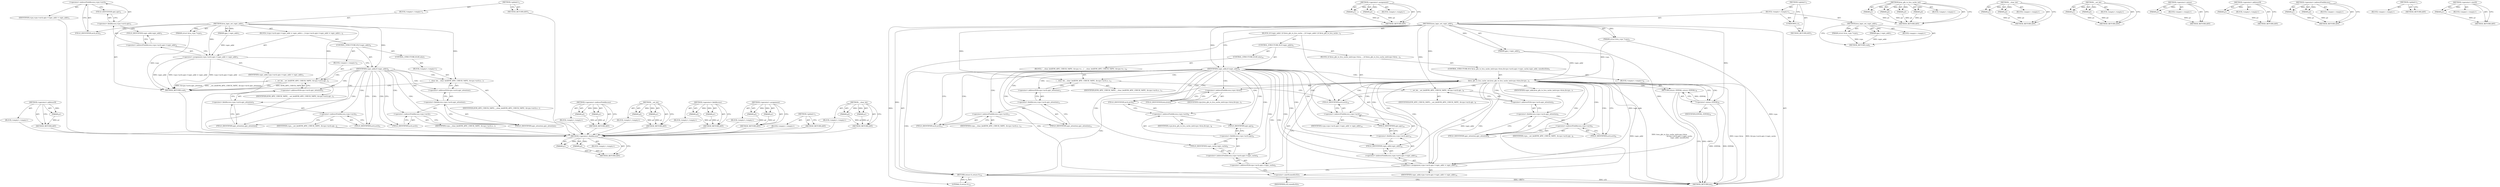 digraph "&lt;operator&gt;.sizeOf" {
vulnerable_81 [label=<(METHOD,&lt;operator&gt;.addressOf)>];
vulnerable_82 [label=<(PARAM,p1)>];
vulnerable_83 [label=<(BLOCK,&lt;empty&gt;,&lt;empty&gt;)>];
vulnerable_84 [label=<(METHOD_RETURN,ANY)>];
vulnerable_6 [label=<(METHOD,&lt;global&gt;)<SUB>1</SUB>>];
vulnerable_7 [label=<(BLOCK,&lt;empty&gt;,&lt;empty&gt;)<SUB>1</SUB>>];
vulnerable_8 [label=<(METHOD,kvm_lapic_set_vapic_addr)<SUB>1</SUB>>];
vulnerable_9 [label=<(PARAM,struct kvm_vcpu *vcpu)<SUB>1</SUB>>];
vulnerable_10 [label=<(PARAM,gpa_t vapic_addr)<SUB>1</SUB>>];
vulnerable_11 [label=<(BLOCK,{
	vcpu-&gt;arch.apic-&gt;vapic_addr = vapic_addr;
	i...,{
	vcpu-&gt;arch.apic-&gt;vapic_addr = vapic_addr;
	i...)<SUB>2</SUB>>];
vulnerable_12 [label=<(&lt;operator&gt;.assignment,vcpu-&gt;arch.apic-&gt;vapic_addr = vapic_addr)<SUB>3</SUB>>];
vulnerable_13 [label=<(&lt;operator&gt;.indirectFieldAccess,vcpu-&gt;arch.apic-&gt;vapic_addr)<SUB>3</SUB>>];
vulnerable_14 [label=<(&lt;operator&gt;.fieldAccess,vcpu-&gt;arch.apic)<SUB>3</SUB>>];
vulnerable_15 [label=<(&lt;operator&gt;.indirectFieldAccess,vcpu-&gt;arch)<SUB>3</SUB>>];
vulnerable_16 [label=<(IDENTIFIER,vcpu,vcpu-&gt;arch.apic-&gt;vapic_addr = vapic_addr)<SUB>3</SUB>>];
vulnerable_17 [label=<(FIELD_IDENTIFIER,arch,arch)<SUB>3</SUB>>];
vulnerable_18 [label=<(FIELD_IDENTIFIER,apic,apic)<SUB>3</SUB>>];
vulnerable_19 [label=<(FIELD_IDENTIFIER,vapic_addr,vapic_addr)<SUB>3</SUB>>];
vulnerable_20 [label=<(IDENTIFIER,vapic_addr,vcpu-&gt;arch.apic-&gt;vapic_addr = vapic_addr)<SUB>3</SUB>>];
vulnerable_21 [label=<(CONTROL_STRUCTURE,IF,if (vapic_addr))<SUB>4</SUB>>];
vulnerable_22 [label=<(IDENTIFIER,vapic_addr,if (vapic_addr))<SUB>4</SUB>>];
vulnerable_23 [label=<(BLOCK,&lt;empty&gt;,&lt;empty&gt;)<SUB>5</SUB>>];
vulnerable_24 [label=<(__set_bit,__set_bit(KVM_APIC_CHECK_VAPIC, &amp;vcpu-&gt;arch.api...)<SUB>5</SUB>>];
vulnerable_25 [label=<(IDENTIFIER,KVM_APIC_CHECK_VAPIC,__set_bit(KVM_APIC_CHECK_VAPIC, &amp;vcpu-&gt;arch.api...)<SUB>5</SUB>>];
vulnerable_26 [label=<(&lt;operator&gt;.addressOf,&amp;vcpu-&gt;arch.apic_attention)<SUB>5</SUB>>];
vulnerable_27 [label=<(&lt;operator&gt;.fieldAccess,vcpu-&gt;arch.apic_attention)<SUB>5</SUB>>];
vulnerable_28 [label=<(&lt;operator&gt;.indirectFieldAccess,vcpu-&gt;arch)<SUB>5</SUB>>];
vulnerable_29 [label=<(IDENTIFIER,vcpu,__set_bit(KVM_APIC_CHECK_VAPIC, &amp;vcpu-&gt;arch.api...)<SUB>5</SUB>>];
vulnerable_30 [label=<(FIELD_IDENTIFIER,arch,arch)<SUB>5</SUB>>];
vulnerable_31 [label=<(FIELD_IDENTIFIER,apic_attention,apic_attention)<SUB>5</SUB>>];
vulnerable_32 [label=<(CONTROL_STRUCTURE,ELSE,else)<SUB>7</SUB>>];
vulnerable_33 [label=<(BLOCK,&lt;empty&gt;,&lt;empty&gt;)<SUB>7</SUB>>];
vulnerable_34 [label=<(__clear_bit,__clear_bit(KVM_APIC_CHECK_VAPIC, &amp;vcpu-&gt;arch.a...)<SUB>7</SUB>>];
vulnerable_35 [label=<(IDENTIFIER,KVM_APIC_CHECK_VAPIC,__clear_bit(KVM_APIC_CHECK_VAPIC, &amp;vcpu-&gt;arch.a...)<SUB>7</SUB>>];
vulnerable_36 [label=<(&lt;operator&gt;.addressOf,&amp;vcpu-&gt;arch.apic_attention)<SUB>7</SUB>>];
vulnerable_37 [label=<(&lt;operator&gt;.fieldAccess,vcpu-&gt;arch.apic_attention)<SUB>7</SUB>>];
vulnerable_38 [label=<(&lt;operator&gt;.indirectFieldAccess,vcpu-&gt;arch)<SUB>7</SUB>>];
vulnerable_39 [label=<(IDENTIFIER,vcpu,__clear_bit(KVM_APIC_CHECK_VAPIC, &amp;vcpu-&gt;arch.a...)<SUB>7</SUB>>];
vulnerable_40 [label=<(FIELD_IDENTIFIER,arch,arch)<SUB>7</SUB>>];
vulnerable_41 [label=<(FIELD_IDENTIFIER,apic_attention,apic_attention)<SUB>7</SUB>>];
vulnerable_42 [label=<(METHOD_RETURN,void)<SUB>1</SUB>>];
vulnerable_44 [label=<(METHOD_RETURN,ANY)<SUB>1</SUB>>];
vulnerable_66 [label=<(METHOD,&lt;operator&gt;.indirectFieldAccess)>];
vulnerable_67 [label=<(PARAM,p1)>];
vulnerable_68 [label=<(PARAM,p2)>];
vulnerable_69 [label=<(BLOCK,&lt;empty&gt;,&lt;empty&gt;)>];
vulnerable_70 [label=<(METHOD_RETURN,ANY)>];
vulnerable_76 [label=<(METHOD,__set_bit)>];
vulnerable_77 [label=<(PARAM,p1)>];
vulnerable_78 [label=<(PARAM,p2)>];
vulnerable_79 [label=<(BLOCK,&lt;empty&gt;,&lt;empty&gt;)>];
vulnerable_80 [label=<(METHOD_RETURN,ANY)>];
vulnerable_71 [label=<(METHOD,&lt;operator&gt;.fieldAccess)>];
vulnerable_72 [label=<(PARAM,p1)>];
vulnerable_73 [label=<(PARAM,p2)>];
vulnerable_74 [label=<(BLOCK,&lt;empty&gt;,&lt;empty&gt;)>];
vulnerable_75 [label=<(METHOD_RETURN,ANY)>];
vulnerable_61 [label=<(METHOD,&lt;operator&gt;.assignment)>];
vulnerable_62 [label=<(PARAM,p1)>];
vulnerable_63 [label=<(PARAM,p2)>];
vulnerable_64 [label=<(BLOCK,&lt;empty&gt;,&lt;empty&gt;)>];
vulnerable_65 [label=<(METHOD_RETURN,ANY)>];
vulnerable_55 [label=<(METHOD,&lt;global&gt;)<SUB>1</SUB>>];
vulnerable_56 [label=<(BLOCK,&lt;empty&gt;,&lt;empty&gt;)>];
vulnerable_57 [label=<(METHOD_RETURN,ANY)>];
vulnerable_85 [label=<(METHOD,__clear_bit)>];
vulnerable_86 [label=<(PARAM,p1)>];
vulnerable_87 [label=<(PARAM,p2)>];
vulnerable_88 [label=<(BLOCK,&lt;empty&gt;,&lt;empty&gt;)>];
vulnerable_89 [label=<(METHOD_RETURN,ANY)>];
fixed_110 [label=<(METHOD,&lt;operator&gt;.fieldAccess)>];
fixed_111 [label=<(PARAM,p1)>];
fixed_112 [label=<(PARAM,p2)>];
fixed_113 [label=<(BLOCK,&lt;empty&gt;,&lt;empty&gt;)>];
fixed_114 [label=<(METHOD_RETURN,ANY)>];
fixed_133 [label=<(METHOD,&lt;operator&gt;.assignment)>];
fixed_134 [label=<(PARAM,p1)>];
fixed_135 [label=<(PARAM,p2)>];
fixed_136 [label=<(BLOCK,&lt;empty&gt;,&lt;empty&gt;)>];
fixed_137 [label=<(METHOD_RETURN,ANY)>];
fixed_6 [label=<(METHOD,&lt;global&gt;)<SUB>1</SUB>>];
fixed_7 [label=<(BLOCK,&lt;empty&gt;,&lt;empty&gt;)<SUB>1</SUB>>];
fixed_8 [label=<(METHOD,kvm_lapic_set_vapic_addr)<SUB>1</SUB>>];
fixed_9 [label=<(PARAM,struct kvm_vcpu *vcpu)<SUB>1</SUB>>];
fixed_10 [label=<(PARAM,gpa_t vapic_addr)<SUB>1</SUB>>];
fixed_11 [label=<(BLOCK,&lt;empty&gt;,&lt;empty&gt;)>];
fixed_12 [label=<(METHOD_RETURN,void)<SUB>1</SUB>>];
fixed_14 [label=<(UNKNOWN,),))<SUB>1</SUB>>];
fixed_15 [label=<(METHOD,kvm_lapic_set_vapic_addr)<SUB>2</SUB>>];
fixed_16 [label=<(PARAM,struct kvm_vcpu *vcpu)<SUB>2</SUB>>];
fixed_17 [label=<(PARAM,gpa_t vapic_addr)<SUB>2</SUB>>];
fixed_18 [label=<(BLOCK,{
	if (vapic_addr) {
		if (kvm_gfn_to_hva_cache...,{
	if (vapic_addr) {
		if (kvm_gfn_to_hva_cache...)<SUB>3</SUB>>];
fixed_19 [label=<(CONTROL_STRUCTURE,IF,if (vapic_addr))<SUB>4</SUB>>];
fixed_20 [label=<(IDENTIFIER,vapic_addr,if (vapic_addr))<SUB>4</SUB>>];
fixed_21 [label=<(BLOCK,{
		if (kvm_gfn_to_hva_cache_init(vcpu-&gt;kvm,
		...,{
		if (kvm_gfn_to_hva_cache_init(vcpu-&gt;kvm,
		...)<SUB>4</SUB>>];
fixed_22 [label=<(CONTROL_STRUCTURE,IF,if (kvm_gfn_to_hva_cache_init(vcpu-&gt;kvm,
					&amp;vcpu-&gt;arch.apic-&gt;vapic_cache,
					vapic_addr, sizeof(u32))))<SUB>5</SUB>>];
fixed_23 [label=<(kvm_gfn_to_hva_cache_init,kvm_gfn_to_hva_cache_init(vcpu-&gt;kvm,
					&amp;vcpu...)<SUB>5</SUB>>];
fixed_24 [label=<(&lt;operator&gt;.indirectFieldAccess,vcpu-&gt;kvm)<SUB>5</SUB>>];
fixed_25 [label=<(IDENTIFIER,vcpu,kvm_gfn_to_hva_cache_init(vcpu-&gt;kvm,
					&amp;vcpu...)<SUB>5</SUB>>];
fixed_26 [label=<(FIELD_IDENTIFIER,kvm,kvm)<SUB>5</SUB>>];
fixed_27 [label=<(&lt;operator&gt;.addressOf,&amp;vcpu-&gt;arch.apic-&gt;vapic_cache)<SUB>6</SUB>>];
fixed_28 [label=<(&lt;operator&gt;.indirectFieldAccess,vcpu-&gt;arch.apic-&gt;vapic_cache)<SUB>6</SUB>>];
fixed_29 [label=<(&lt;operator&gt;.fieldAccess,vcpu-&gt;arch.apic)<SUB>6</SUB>>];
fixed_30 [label=<(&lt;operator&gt;.indirectFieldAccess,vcpu-&gt;arch)<SUB>6</SUB>>];
fixed_31 [label=<(IDENTIFIER,vcpu,kvm_gfn_to_hva_cache_init(vcpu-&gt;kvm,
					&amp;vcpu...)<SUB>6</SUB>>];
fixed_32 [label=<(FIELD_IDENTIFIER,arch,arch)<SUB>6</SUB>>];
fixed_33 [label=<(FIELD_IDENTIFIER,apic,apic)<SUB>6</SUB>>];
fixed_34 [label=<(FIELD_IDENTIFIER,vapic_cache,vapic_cache)<SUB>6</SUB>>];
fixed_35 [label=<(IDENTIFIER,vapic_addr,kvm_gfn_to_hva_cache_init(vcpu-&gt;kvm,
					&amp;vcpu...)<SUB>7</SUB>>];
fixed_36 [label=<(&lt;operator&gt;.sizeOf,sizeof(u32))<SUB>7</SUB>>];
fixed_37 [label=<(IDENTIFIER,u32,sizeof(u32))<SUB>7</SUB>>];
fixed_38 [label=<(BLOCK,&lt;empty&gt;,&lt;empty&gt;)<SUB>8</SUB>>];
fixed_39 [label=<(RETURN,return -EINVAL;,return -EINVAL;)<SUB>8</SUB>>];
fixed_40 [label=<(&lt;operator&gt;.minus,-EINVAL)<SUB>8</SUB>>];
fixed_41 [label=<(IDENTIFIER,EINVAL,-EINVAL)<SUB>8</SUB>>];
fixed_42 [label=<(__set_bit,__set_bit(KVM_APIC_CHECK_VAPIC, &amp;vcpu-&gt;arch.api...)<SUB>9</SUB>>];
fixed_43 [label=<(IDENTIFIER,KVM_APIC_CHECK_VAPIC,__set_bit(KVM_APIC_CHECK_VAPIC, &amp;vcpu-&gt;arch.api...)<SUB>9</SUB>>];
fixed_44 [label=<(&lt;operator&gt;.addressOf,&amp;vcpu-&gt;arch.apic_attention)<SUB>9</SUB>>];
fixed_45 [label=<(&lt;operator&gt;.fieldAccess,vcpu-&gt;arch.apic_attention)<SUB>9</SUB>>];
fixed_46 [label=<(&lt;operator&gt;.indirectFieldAccess,vcpu-&gt;arch)<SUB>9</SUB>>];
fixed_47 [label=<(IDENTIFIER,vcpu,__set_bit(KVM_APIC_CHECK_VAPIC, &amp;vcpu-&gt;arch.api...)<SUB>9</SUB>>];
fixed_48 [label=<(FIELD_IDENTIFIER,arch,arch)<SUB>9</SUB>>];
fixed_49 [label=<(FIELD_IDENTIFIER,apic_attention,apic_attention)<SUB>9</SUB>>];
fixed_50 [label=<(CONTROL_STRUCTURE,ELSE,else)<SUB>10</SUB>>];
fixed_51 [label=<(BLOCK,{
 		__clear_bit(KVM_APIC_CHECK_VAPIC, &amp;vcpu-&gt;a...,{
 		__clear_bit(KVM_APIC_CHECK_VAPIC, &amp;vcpu-&gt;a...)<SUB>10</SUB>>];
fixed_52 [label=<(__clear_bit,__clear_bit(KVM_APIC_CHECK_VAPIC, &amp;vcpu-&gt;arch.a...)<SUB>11</SUB>>];
fixed_53 [label=<(IDENTIFIER,KVM_APIC_CHECK_VAPIC,__clear_bit(KVM_APIC_CHECK_VAPIC, &amp;vcpu-&gt;arch.a...)<SUB>11</SUB>>];
fixed_54 [label=<(&lt;operator&gt;.addressOf,&amp;vcpu-&gt;arch.apic_attention)<SUB>11</SUB>>];
fixed_55 [label=<(&lt;operator&gt;.fieldAccess,vcpu-&gt;arch.apic_attention)<SUB>11</SUB>>];
fixed_56 [label=<(&lt;operator&gt;.indirectFieldAccess,vcpu-&gt;arch)<SUB>11</SUB>>];
fixed_57 [label=<(IDENTIFIER,vcpu,__clear_bit(KVM_APIC_CHECK_VAPIC, &amp;vcpu-&gt;arch.a...)<SUB>11</SUB>>];
fixed_58 [label=<(FIELD_IDENTIFIER,arch,arch)<SUB>11</SUB>>];
fixed_59 [label=<(FIELD_IDENTIFIER,apic_attention,apic_attention)<SUB>11</SUB>>];
fixed_60 [label=<(&lt;operator&gt;.assignment,vcpu-&gt;arch.apic-&gt;vapic_addr = vapic_addr)<SUB>14</SUB>>];
fixed_61 [label=<(&lt;operator&gt;.indirectFieldAccess,vcpu-&gt;arch.apic-&gt;vapic_addr)<SUB>14</SUB>>];
fixed_62 [label=<(&lt;operator&gt;.fieldAccess,vcpu-&gt;arch.apic)<SUB>14</SUB>>];
fixed_63 [label=<(&lt;operator&gt;.indirectFieldAccess,vcpu-&gt;arch)<SUB>14</SUB>>];
fixed_64 [label=<(IDENTIFIER,vcpu,vcpu-&gt;arch.apic-&gt;vapic_addr = vapic_addr)<SUB>14</SUB>>];
fixed_65 [label=<(FIELD_IDENTIFIER,arch,arch)<SUB>14</SUB>>];
fixed_66 [label=<(FIELD_IDENTIFIER,apic,apic)<SUB>14</SUB>>];
fixed_67 [label=<(FIELD_IDENTIFIER,vapic_addr,vapic_addr)<SUB>14</SUB>>];
fixed_68 [label=<(IDENTIFIER,vapic_addr,vcpu-&gt;arch.apic-&gt;vapic_addr = vapic_addr)<SUB>14</SUB>>];
fixed_69 [label=<(RETURN,return 0;,return 0;)<SUB>15</SUB>>];
fixed_70 [label=<(LITERAL,0,return 0;)<SUB>15</SUB>>];
fixed_71 [label=<(METHOD_RETURN,int)<SUB>2</SUB>>];
fixed_73 [label=<(METHOD_RETURN,ANY)<SUB>1</SUB>>];
fixed_94 [label=<(METHOD,kvm_gfn_to_hva_cache_init)>];
fixed_95 [label=<(PARAM,p1)>];
fixed_96 [label=<(PARAM,p2)>];
fixed_97 [label=<(PARAM,p3)>];
fixed_98 [label=<(PARAM,p4)>];
fixed_99 [label=<(BLOCK,&lt;empty&gt;,&lt;empty&gt;)>];
fixed_100 [label=<(METHOD_RETURN,ANY)>];
fixed_128 [label=<(METHOD,__clear_bit)>];
fixed_129 [label=<(PARAM,p1)>];
fixed_130 [label=<(PARAM,p2)>];
fixed_131 [label=<(BLOCK,&lt;empty&gt;,&lt;empty&gt;)>];
fixed_132 [label=<(METHOD_RETURN,ANY)>];
fixed_123 [label=<(METHOD,__set_bit)>];
fixed_124 [label=<(PARAM,p1)>];
fixed_125 [label=<(PARAM,p2)>];
fixed_126 [label=<(BLOCK,&lt;empty&gt;,&lt;empty&gt;)>];
fixed_127 [label=<(METHOD_RETURN,ANY)>];
fixed_119 [label=<(METHOD,&lt;operator&gt;.minus)>];
fixed_120 [label=<(PARAM,p1)>];
fixed_121 [label=<(BLOCK,&lt;empty&gt;,&lt;empty&gt;)>];
fixed_122 [label=<(METHOD_RETURN,ANY)>];
fixed_106 [label=<(METHOD,&lt;operator&gt;.addressOf)>];
fixed_107 [label=<(PARAM,p1)>];
fixed_108 [label=<(BLOCK,&lt;empty&gt;,&lt;empty&gt;)>];
fixed_109 [label=<(METHOD_RETURN,ANY)>];
fixed_101 [label=<(METHOD,&lt;operator&gt;.indirectFieldAccess)>];
fixed_102 [label=<(PARAM,p1)>];
fixed_103 [label=<(PARAM,p2)>];
fixed_104 [label=<(BLOCK,&lt;empty&gt;,&lt;empty&gt;)>];
fixed_105 [label=<(METHOD_RETURN,ANY)>];
fixed_88 [label=<(METHOD,&lt;global&gt;)<SUB>1</SUB>>];
fixed_89 [label=<(BLOCK,&lt;empty&gt;,&lt;empty&gt;)>];
fixed_90 [label=<(METHOD_RETURN,ANY)>];
fixed_115 [label=<(METHOD,&lt;operator&gt;.sizeOf)>];
fixed_116 [label=<(PARAM,p1)>];
fixed_117 [label=<(BLOCK,&lt;empty&gt;,&lt;empty&gt;)>];
fixed_118 [label=<(METHOD_RETURN,ANY)>];
vulnerable_81 -> vulnerable_82  [key=0, label="AST: "];
vulnerable_81 -> vulnerable_82  [key=1, label="DDG: "];
vulnerable_81 -> vulnerable_83  [key=0, label="AST: "];
vulnerable_81 -> vulnerable_84  [key=0, label="AST: "];
vulnerable_81 -> vulnerable_84  [key=1, label="CFG: "];
vulnerable_82 -> vulnerable_84  [key=0, label="DDG: p1"];
vulnerable_83 -> fixed_110  [key=0];
vulnerable_84 -> fixed_110  [key=0];
vulnerable_6 -> vulnerable_7  [key=0, label="AST: "];
vulnerable_6 -> vulnerable_44  [key=0, label="AST: "];
vulnerable_6 -> vulnerable_44  [key=1, label="CFG: "];
vulnerable_7 -> vulnerable_8  [key=0, label="AST: "];
vulnerable_8 -> vulnerable_9  [key=0, label="AST: "];
vulnerable_8 -> vulnerable_9  [key=1, label="DDG: "];
vulnerable_8 -> vulnerable_10  [key=0, label="AST: "];
vulnerable_8 -> vulnerable_10  [key=1, label="DDG: "];
vulnerable_8 -> vulnerable_11  [key=0, label="AST: "];
vulnerable_8 -> vulnerable_42  [key=0, label="AST: "];
vulnerable_8 -> vulnerable_17  [key=0, label="CFG: "];
vulnerable_8 -> vulnerable_12  [key=0, label="DDG: "];
vulnerable_8 -> vulnerable_22  [key=0, label="DDG: "];
vulnerable_8 -> vulnerable_24  [key=0, label="DDG: "];
vulnerable_8 -> vulnerable_34  [key=0, label="DDG: "];
vulnerable_9 -> vulnerable_42  [key=0, label="DDG: vcpu"];
vulnerable_10 -> vulnerable_12  [key=0, label="DDG: vapic_addr"];
vulnerable_11 -> vulnerable_12  [key=0, label="AST: "];
vulnerable_11 -> vulnerable_21  [key=0, label="AST: "];
vulnerable_12 -> vulnerable_13  [key=0, label="AST: "];
vulnerable_12 -> vulnerable_20  [key=0, label="AST: "];
vulnerable_12 -> vulnerable_22  [key=0, label="CFG: "];
vulnerable_12 -> vulnerable_42  [key=0, label="DDG: vcpu-&gt;arch.apic-&gt;vapic_addr"];
vulnerable_12 -> vulnerable_42  [key=1, label="DDG: vapic_addr"];
vulnerable_12 -> vulnerable_42  [key=2, label="DDG: vcpu-&gt;arch.apic-&gt;vapic_addr = vapic_addr"];
vulnerable_13 -> vulnerable_14  [key=0, label="AST: "];
vulnerable_13 -> vulnerable_19  [key=0, label="AST: "];
vulnerable_13 -> vulnerable_12  [key=0, label="CFG: "];
vulnerable_14 -> vulnerable_15  [key=0, label="AST: "];
vulnerable_14 -> vulnerable_18  [key=0, label="AST: "];
vulnerable_14 -> vulnerable_19  [key=0, label="CFG: "];
vulnerable_15 -> vulnerable_16  [key=0, label="AST: "];
vulnerable_15 -> vulnerable_17  [key=0, label="AST: "];
vulnerable_15 -> vulnerable_18  [key=0, label="CFG: "];
vulnerable_16 -> fixed_110  [key=0];
vulnerable_17 -> vulnerable_15  [key=0, label="CFG: "];
vulnerable_18 -> vulnerable_14  [key=0, label="CFG: "];
vulnerable_19 -> vulnerable_13  [key=0, label="CFG: "];
vulnerable_20 -> fixed_110  [key=0];
vulnerable_21 -> vulnerable_22  [key=0, label="AST: "];
vulnerable_21 -> vulnerable_23  [key=0, label="AST: "];
vulnerable_21 -> vulnerable_32  [key=0, label="AST: "];
vulnerable_22 -> vulnerable_30  [key=0, label="CFG: "];
vulnerable_22 -> vulnerable_30  [key=1, label="CDG: "];
vulnerable_22 -> vulnerable_40  [key=0, label="CFG: "];
vulnerable_22 -> vulnerable_40  [key=1, label="CDG: "];
vulnerable_22 -> vulnerable_24  [key=0, label="CDG: "];
vulnerable_22 -> vulnerable_34  [key=0, label="CDG: "];
vulnerable_22 -> vulnerable_26  [key=0, label="CDG: "];
vulnerable_22 -> vulnerable_28  [key=0, label="CDG: "];
vulnerable_22 -> vulnerable_36  [key=0, label="CDG: "];
vulnerable_22 -> vulnerable_37  [key=0, label="CDG: "];
vulnerable_22 -> vulnerable_38  [key=0, label="CDG: "];
vulnerable_22 -> vulnerable_41  [key=0, label="CDG: "];
vulnerable_22 -> vulnerable_27  [key=0, label="CDG: "];
vulnerable_22 -> vulnerable_31  [key=0, label="CDG: "];
vulnerable_23 -> vulnerable_24  [key=0, label="AST: "];
vulnerable_24 -> vulnerable_25  [key=0, label="AST: "];
vulnerable_24 -> vulnerable_26  [key=0, label="AST: "];
vulnerable_24 -> vulnerable_42  [key=0, label="CFG: "];
vulnerable_24 -> vulnerable_42  [key=1, label="DDG: KVM_APIC_CHECK_VAPIC"];
vulnerable_24 -> vulnerable_42  [key=2, label="DDG: &amp;vcpu-&gt;arch.apic_attention"];
vulnerable_24 -> vulnerable_42  [key=3, label="DDG: __set_bit(KVM_APIC_CHECK_VAPIC, &amp;vcpu-&gt;arch.apic_attention)"];
vulnerable_25 -> fixed_110  [key=0];
vulnerable_26 -> vulnerable_27  [key=0, label="AST: "];
vulnerable_26 -> vulnerable_24  [key=0, label="CFG: "];
vulnerable_27 -> vulnerable_28  [key=0, label="AST: "];
vulnerable_27 -> vulnerable_31  [key=0, label="AST: "];
vulnerable_27 -> vulnerable_26  [key=0, label="CFG: "];
vulnerable_28 -> vulnerable_29  [key=0, label="AST: "];
vulnerable_28 -> vulnerable_30  [key=0, label="AST: "];
vulnerable_28 -> vulnerable_31  [key=0, label="CFG: "];
vulnerable_29 -> fixed_110  [key=0];
vulnerable_30 -> vulnerable_28  [key=0, label="CFG: "];
vulnerable_31 -> vulnerable_27  [key=0, label="CFG: "];
vulnerable_32 -> vulnerable_33  [key=0, label="AST: "];
vulnerable_33 -> vulnerable_34  [key=0, label="AST: "];
vulnerable_34 -> vulnerable_35  [key=0, label="AST: "];
vulnerable_34 -> vulnerable_36  [key=0, label="AST: "];
vulnerable_34 -> vulnerable_42  [key=0, label="CFG: "];
vulnerable_35 -> fixed_110  [key=0];
vulnerable_36 -> vulnerable_37  [key=0, label="AST: "];
vulnerable_36 -> vulnerable_34  [key=0, label="CFG: "];
vulnerable_37 -> vulnerable_38  [key=0, label="AST: "];
vulnerable_37 -> vulnerable_41  [key=0, label="AST: "];
vulnerable_37 -> vulnerable_36  [key=0, label="CFG: "];
vulnerable_38 -> vulnerable_39  [key=0, label="AST: "];
vulnerable_38 -> vulnerable_40  [key=0, label="AST: "];
vulnerable_38 -> vulnerable_41  [key=0, label="CFG: "];
vulnerable_39 -> fixed_110  [key=0];
vulnerable_40 -> vulnerable_38  [key=0, label="CFG: "];
vulnerable_41 -> vulnerable_37  [key=0, label="CFG: "];
vulnerable_42 -> fixed_110  [key=0];
vulnerable_44 -> fixed_110  [key=0];
vulnerable_66 -> vulnerable_67  [key=0, label="AST: "];
vulnerable_66 -> vulnerable_67  [key=1, label="DDG: "];
vulnerable_66 -> vulnerable_69  [key=0, label="AST: "];
vulnerable_66 -> vulnerable_68  [key=0, label="AST: "];
vulnerable_66 -> vulnerable_68  [key=1, label="DDG: "];
vulnerable_66 -> vulnerable_70  [key=0, label="AST: "];
vulnerable_66 -> vulnerable_70  [key=1, label="CFG: "];
vulnerable_67 -> vulnerable_70  [key=0, label="DDG: p1"];
vulnerable_68 -> vulnerable_70  [key=0, label="DDG: p2"];
vulnerable_69 -> fixed_110  [key=0];
vulnerable_70 -> fixed_110  [key=0];
vulnerable_76 -> vulnerable_77  [key=0, label="AST: "];
vulnerable_76 -> vulnerable_77  [key=1, label="DDG: "];
vulnerable_76 -> vulnerable_79  [key=0, label="AST: "];
vulnerable_76 -> vulnerable_78  [key=0, label="AST: "];
vulnerable_76 -> vulnerable_78  [key=1, label="DDG: "];
vulnerable_76 -> vulnerable_80  [key=0, label="AST: "];
vulnerable_76 -> vulnerable_80  [key=1, label="CFG: "];
vulnerable_77 -> vulnerable_80  [key=0, label="DDG: p1"];
vulnerable_78 -> vulnerable_80  [key=0, label="DDG: p2"];
vulnerable_79 -> fixed_110  [key=0];
vulnerable_80 -> fixed_110  [key=0];
vulnerable_71 -> vulnerable_72  [key=0, label="AST: "];
vulnerable_71 -> vulnerable_72  [key=1, label="DDG: "];
vulnerable_71 -> vulnerable_74  [key=0, label="AST: "];
vulnerable_71 -> vulnerable_73  [key=0, label="AST: "];
vulnerable_71 -> vulnerable_73  [key=1, label="DDG: "];
vulnerable_71 -> vulnerable_75  [key=0, label="AST: "];
vulnerable_71 -> vulnerable_75  [key=1, label="CFG: "];
vulnerable_72 -> vulnerable_75  [key=0, label="DDG: p1"];
vulnerable_73 -> vulnerable_75  [key=0, label="DDG: p2"];
vulnerable_74 -> fixed_110  [key=0];
vulnerable_75 -> fixed_110  [key=0];
vulnerable_61 -> vulnerable_62  [key=0, label="AST: "];
vulnerable_61 -> vulnerable_62  [key=1, label="DDG: "];
vulnerable_61 -> vulnerable_64  [key=0, label="AST: "];
vulnerable_61 -> vulnerable_63  [key=0, label="AST: "];
vulnerable_61 -> vulnerable_63  [key=1, label="DDG: "];
vulnerable_61 -> vulnerable_65  [key=0, label="AST: "];
vulnerable_61 -> vulnerable_65  [key=1, label="CFG: "];
vulnerable_62 -> vulnerable_65  [key=0, label="DDG: p1"];
vulnerable_63 -> vulnerable_65  [key=0, label="DDG: p2"];
vulnerable_64 -> fixed_110  [key=0];
vulnerable_65 -> fixed_110  [key=0];
vulnerable_55 -> vulnerable_56  [key=0, label="AST: "];
vulnerable_55 -> vulnerable_57  [key=0, label="AST: "];
vulnerable_55 -> vulnerable_57  [key=1, label="CFG: "];
vulnerable_56 -> fixed_110  [key=0];
vulnerable_57 -> fixed_110  [key=0];
vulnerable_85 -> vulnerable_86  [key=0, label="AST: "];
vulnerable_85 -> vulnerable_86  [key=1, label="DDG: "];
vulnerable_85 -> vulnerable_88  [key=0, label="AST: "];
vulnerable_85 -> vulnerable_87  [key=0, label="AST: "];
vulnerable_85 -> vulnerable_87  [key=1, label="DDG: "];
vulnerable_85 -> vulnerable_89  [key=0, label="AST: "];
vulnerable_85 -> vulnerable_89  [key=1, label="CFG: "];
vulnerable_86 -> vulnerable_89  [key=0, label="DDG: p1"];
vulnerable_87 -> vulnerable_89  [key=0, label="DDG: p2"];
vulnerable_88 -> fixed_110  [key=0];
vulnerable_89 -> fixed_110  [key=0];
fixed_110 -> fixed_111  [key=0, label="AST: "];
fixed_110 -> fixed_111  [key=1, label="DDG: "];
fixed_110 -> fixed_113  [key=0, label="AST: "];
fixed_110 -> fixed_112  [key=0, label="AST: "];
fixed_110 -> fixed_112  [key=1, label="DDG: "];
fixed_110 -> fixed_114  [key=0, label="AST: "];
fixed_110 -> fixed_114  [key=1, label="CFG: "];
fixed_111 -> fixed_114  [key=0, label="DDG: p1"];
fixed_112 -> fixed_114  [key=0, label="DDG: p2"];
fixed_133 -> fixed_134  [key=0, label="AST: "];
fixed_133 -> fixed_134  [key=1, label="DDG: "];
fixed_133 -> fixed_136  [key=0, label="AST: "];
fixed_133 -> fixed_135  [key=0, label="AST: "];
fixed_133 -> fixed_135  [key=1, label="DDG: "];
fixed_133 -> fixed_137  [key=0, label="AST: "];
fixed_133 -> fixed_137  [key=1, label="CFG: "];
fixed_134 -> fixed_137  [key=0, label="DDG: p1"];
fixed_135 -> fixed_137  [key=0, label="DDG: p2"];
fixed_6 -> fixed_7  [key=0, label="AST: "];
fixed_6 -> fixed_73  [key=0, label="AST: "];
fixed_6 -> fixed_14  [key=0, label="CFG: "];
fixed_7 -> fixed_8  [key=0, label="AST: "];
fixed_7 -> fixed_14  [key=0, label="AST: "];
fixed_7 -> fixed_15  [key=0, label="AST: "];
fixed_8 -> fixed_9  [key=0, label="AST: "];
fixed_8 -> fixed_9  [key=1, label="DDG: "];
fixed_8 -> fixed_10  [key=0, label="AST: "];
fixed_8 -> fixed_10  [key=1, label="DDG: "];
fixed_8 -> fixed_11  [key=0, label="AST: "];
fixed_8 -> fixed_12  [key=0, label="AST: "];
fixed_8 -> fixed_12  [key=1, label="CFG: "];
fixed_9 -> fixed_12  [key=0, label="DDG: vcpu"];
fixed_10 -> fixed_12  [key=0, label="DDG: vapic_addr"];
fixed_14 -> fixed_73  [key=0, label="CFG: "];
fixed_15 -> fixed_16  [key=0, label="AST: "];
fixed_15 -> fixed_16  [key=1, label="DDG: "];
fixed_15 -> fixed_17  [key=0, label="AST: "];
fixed_15 -> fixed_17  [key=1, label="DDG: "];
fixed_15 -> fixed_18  [key=0, label="AST: "];
fixed_15 -> fixed_71  [key=0, label="AST: "];
fixed_15 -> fixed_20  [key=0, label="CFG: "];
fixed_15 -> fixed_20  [key=1, label="DDG: "];
fixed_15 -> fixed_60  [key=0, label="DDG: "];
fixed_15 -> fixed_69  [key=0, label="DDG: "];
fixed_15 -> fixed_70  [key=0, label="DDG: "];
fixed_15 -> fixed_42  [key=0, label="DDG: "];
fixed_15 -> fixed_23  [key=0, label="DDG: "];
fixed_15 -> fixed_52  [key=0, label="DDG: "];
fixed_15 -> fixed_40  [key=0, label="DDG: "];
fixed_16 -> fixed_71  [key=0, label="DDG: vcpu"];
fixed_16 -> fixed_23  [key=0, label="DDG: vcpu"];
fixed_17 -> fixed_60  [key=0, label="DDG: vapic_addr"];
fixed_17 -> fixed_23  [key=0, label="DDG: vapic_addr"];
fixed_18 -> fixed_19  [key=0, label="AST: "];
fixed_18 -> fixed_60  [key=0, label="AST: "];
fixed_18 -> fixed_69  [key=0, label="AST: "];
fixed_19 -> fixed_20  [key=0, label="AST: "];
fixed_19 -> fixed_21  [key=0, label="AST: "];
fixed_19 -> fixed_50  [key=0, label="AST: "];
fixed_20 -> fixed_26  [key=0, label="CFG: "];
fixed_20 -> fixed_26  [key=1, label="CDG: "];
fixed_20 -> fixed_58  [key=0, label="CFG: "];
fixed_20 -> fixed_58  [key=1, label="CDG: "];
fixed_20 -> fixed_24  [key=0, label="CDG: "];
fixed_20 -> fixed_30  [key=0, label="CDG: "];
fixed_20 -> fixed_34  [key=0, label="CDG: "];
fixed_20 -> fixed_32  [key=0, label="CDG: "];
fixed_20 -> fixed_60  [key=0, label="CDG: "];
fixed_20 -> fixed_33  [key=0, label="CDG: "];
fixed_20 -> fixed_61  [key=0, label="CDG: "];
fixed_20 -> fixed_23  [key=0, label="CDG: "];
fixed_20 -> fixed_28  [key=0, label="CDG: "];
fixed_20 -> fixed_66  [key=0, label="CDG: "];
fixed_20 -> fixed_36  [key=0, label="CDG: "];
fixed_20 -> fixed_52  [key=0, label="CDG: "];
fixed_20 -> fixed_56  [key=0, label="CDG: "];
fixed_20 -> fixed_69  [key=0, label="CDG: "];
fixed_20 -> fixed_67  [key=0, label="CDG: "];
fixed_20 -> fixed_27  [key=0, label="CDG: "];
fixed_20 -> fixed_63  [key=0, label="CDG: "];
fixed_20 -> fixed_29  [key=0, label="CDG: "];
fixed_20 -> fixed_65  [key=0, label="CDG: "];
fixed_20 -> fixed_59  [key=0, label="CDG: "];
fixed_20 -> fixed_55  [key=0, label="CDG: "];
fixed_20 -> fixed_54  [key=0, label="CDG: "];
fixed_20 -> fixed_62  [key=0, label="CDG: "];
fixed_21 -> fixed_22  [key=0, label="AST: "];
fixed_21 -> fixed_42  [key=0, label="AST: "];
fixed_22 -> fixed_23  [key=0, label="AST: "];
fixed_22 -> fixed_38  [key=0, label="AST: "];
fixed_23 -> fixed_24  [key=0, label="AST: "];
fixed_23 -> fixed_27  [key=0, label="AST: "];
fixed_23 -> fixed_35  [key=0, label="AST: "];
fixed_23 -> fixed_36  [key=0, label="AST: "];
fixed_23 -> fixed_40  [key=0, label="CFG: "];
fixed_23 -> fixed_40  [key=1, label="CDG: "];
fixed_23 -> fixed_48  [key=0, label="CFG: "];
fixed_23 -> fixed_48  [key=1, label="CDG: "];
fixed_23 -> fixed_71  [key=0, label="DDG: vcpu-&gt;kvm"];
fixed_23 -> fixed_71  [key=1, label="DDG: &amp;vcpu-&gt;arch.apic-&gt;vapic_cache"];
fixed_23 -> fixed_71  [key=2, label="DDG: vapic_addr"];
fixed_23 -> fixed_71  [key=3, label="DDG: kvm_gfn_to_hva_cache_init(vcpu-&gt;kvm,
					&amp;vcpu-&gt;arch.apic-&gt;vapic_cache,
					vapic_addr, sizeof(u32))"];
fixed_23 -> fixed_60  [key=0, label="DDG: vapic_addr"];
fixed_23 -> fixed_60  [key=1, label="CDG: "];
fixed_23 -> fixed_49  [key=0, label="CDG: "];
fixed_23 -> fixed_61  [key=0, label="CDG: "];
fixed_23 -> fixed_42  [key=0, label="CDG: "];
fixed_23 -> fixed_66  [key=0, label="CDG: "];
fixed_23 -> fixed_46  [key=0, label="CDG: "];
fixed_23 -> fixed_69  [key=0, label="CDG: "];
fixed_23 -> fixed_67  [key=0, label="CDG: "];
fixed_23 -> fixed_45  [key=0, label="CDG: "];
fixed_23 -> fixed_63  [key=0, label="CDG: "];
fixed_23 -> fixed_65  [key=0, label="CDG: "];
fixed_23 -> fixed_44  [key=0, label="CDG: "];
fixed_23 -> fixed_62  [key=0, label="CDG: "];
fixed_23 -> fixed_39  [key=0, label="CDG: "];
fixed_24 -> fixed_25  [key=0, label="AST: "];
fixed_24 -> fixed_26  [key=0, label="AST: "];
fixed_24 -> fixed_32  [key=0, label="CFG: "];
fixed_26 -> fixed_24  [key=0, label="CFG: "];
fixed_27 -> fixed_28  [key=0, label="AST: "];
fixed_27 -> fixed_36  [key=0, label="CFG: "];
fixed_28 -> fixed_29  [key=0, label="AST: "];
fixed_28 -> fixed_34  [key=0, label="AST: "];
fixed_28 -> fixed_27  [key=0, label="CFG: "];
fixed_29 -> fixed_30  [key=0, label="AST: "];
fixed_29 -> fixed_33  [key=0, label="AST: "];
fixed_29 -> fixed_34  [key=0, label="CFG: "];
fixed_30 -> fixed_31  [key=0, label="AST: "];
fixed_30 -> fixed_32  [key=0, label="AST: "];
fixed_30 -> fixed_33  [key=0, label="CFG: "];
fixed_32 -> fixed_30  [key=0, label="CFG: "];
fixed_33 -> fixed_29  [key=0, label="CFG: "];
fixed_34 -> fixed_28  [key=0, label="CFG: "];
fixed_36 -> fixed_37  [key=0, label="AST: "];
fixed_36 -> fixed_23  [key=0, label="CFG: "];
fixed_36 -> fixed_71  [key=0, label="DDG: u32"];
fixed_38 -> fixed_39  [key=0, label="AST: "];
fixed_39 -> fixed_40  [key=0, label="AST: "];
fixed_39 -> fixed_71  [key=0, label="CFG: "];
fixed_39 -> fixed_71  [key=1, label="DDG: &lt;RET&gt;"];
fixed_40 -> fixed_41  [key=0, label="AST: "];
fixed_40 -> fixed_39  [key=0, label="CFG: "];
fixed_40 -> fixed_39  [key=1, label="DDG: -EINVAL"];
fixed_40 -> fixed_71  [key=0, label="DDG: EINVAL"];
fixed_40 -> fixed_71  [key=1, label="DDG: -EINVAL"];
fixed_42 -> fixed_43  [key=0, label="AST: "];
fixed_42 -> fixed_44  [key=0, label="AST: "];
fixed_42 -> fixed_65  [key=0, label="CFG: "];
fixed_44 -> fixed_45  [key=0, label="AST: "];
fixed_44 -> fixed_42  [key=0, label="CFG: "];
fixed_45 -> fixed_46  [key=0, label="AST: "];
fixed_45 -> fixed_49  [key=0, label="AST: "];
fixed_45 -> fixed_44  [key=0, label="CFG: "];
fixed_46 -> fixed_47  [key=0, label="AST: "];
fixed_46 -> fixed_48  [key=0, label="AST: "];
fixed_46 -> fixed_49  [key=0, label="CFG: "];
fixed_48 -> fixed_46  [key=0, label="CFG: "];
fixed_49 -> fixed_45  [key=0, label="CFG: "];
fixed_50 -> fixed_51  [key=0, label="AST: "];
fixed_51 -> fixed_52  [key=0, label="AST: "];
fixed_52 -> fixed_53  [key=0, label="AST: "];
fixed_52 -> fixed_54  [key=0, label="AST: "];
fixed_52 -> fixed_65  [key=0, label="CFG: "];
fixed_54 -> fixed_55  [key=0, label="AST: "];
fixed_54 -> fixed_52  [key=0, label="CFG: "];
fixed_55 -> fixed_56  [key=0, label="AST: "];
fixed_55 -> fixed_59  [key=0, label="AST: "];
fixed_55 -> fixed_54  [key=0, label="CFG: "];
fixed_56 -> fixed_57  [key=0, label="AST: "];
fixed_56 -> fixed_58  [key=0, label="AST: "];
fixed_56 -> fixed_59  [key=0, label="CFG: "];
fixed_58 -> fixed_56  [key=0, label="CFG: "];
fixed_59 -> fixed_55  [key=0, label="CFG: "];
fixed_60 -> fixed_61  [key=0, label="AST: "];
fixed_60 -> fixed_68  [key=0, label="AST: "];
fixed_60 -> fixed_69  [key=0, label="CFG: "];
fixed_61 -> fixed_62  [key=0, label="AST: "];
fixed_61 -> fixed_67  [key=0, label="AST: "];
fixed_61 -> fixed_60  [key=0, label="CFG: "];
fixed_62 -> fixed_63  [key=0, label="AST: "];
fixed_62 -> fixed_66  [key=0, label="AST: "];
fixed_62 -> fixed_67  [key=0, label="CFG: "];
fixed_63 -> fixed_64  [key=0, label="AST: "];
fixed_63 -> fixed_65  [key=0, label="AST: "];
fixed_63 -> fixed_66  [key=0, label="CFG: "];
fixed_65 -> fixed_63  [key=0, label="CFG: "];
fixed_66 -> fixed_62  [key=0, label="CFG: "];
fixed_67 -> fixed_61  [key=0, label="CFG: "];
fixed_69 -> fixed_70  [key=0, label="AST: "];
fixed_69 -> fixed_71  [key=0, label="CFG: "];
fixed_69 -> fixed_71  [key=1, label="DDG: &lt;RET&gt;"];
fixed_70 -> fixed_69  [key=0, label="DDG: 0"];
fixed_94 -> fixed_95  [key=0, label="AST: "];
fixed_94 -> fixed_95  [key=1, label="DDG: "];
fixed_94 -> fixed_99  [key=0, label="AST: "];
fixed_94 -> fixed_96  [key=0, label="AST: "];
fixed_94 -> fixed_96  [key=1, label="DDG: "];
fixed_94 -> fixed_100  [key=0, label="AST: "];
fixed_94 -> fixed_100  [key=1, label="CFG: "];
fixed_94 -> fixed_97  [key=0, label="AST: "];
fixed_94 -> fixed_97  [key=1, label="DDG: "];
fixed_94 -> fixed_98  [key=0, label="AST: "];
fixed_94 -> fixed_98  [key=1, label="DDG: "];
fixed_95 -> fixed_100  [key=0, label="DDG: p1"];
fixed_96 -> fixed_100  [key=0, label="DDG: p2"];
fixed_97 -> fixed_100  [key=0, label="DDG: p3"];
fixed_98 -> fixed_100  [key=0, label="DDG: p4"];
fixed_128 -> fixed_129  [key=0, label="AST: "];
fixed_128 -> fixed_129  [key=1, label="DDG: "];
fixed_128 -> fixed_131  [key=0, label="AST: "];
fixed_128 -> fixed_130  [key=0, label="AST: "];
fixed_128 -> fixed_130  [key=1, label="DDG: "];
fixed_128 -> fixed_132  [key=0, label="AST: "];
fixed_128 -> fixed_132  [key=1, label="CFG: "];
fixed_129 -> fixed_132  [key=0, label="DDG: p1"];
fixed_130 -> fixed_132  [key=0, label="DDG: p2"];
fixed_123 -> fixed_124  [key=0, label="AST: "];
fixed_123 -> fixed_124  [key=1, label="DDG: "];
fixed_123 -> fixed_126  [key=0, label="AST: "];
fixed_123 -> fixed_125  [key=0, label="AST: "];
fixed_123 -> fixed_125  [key=1, label="DDG: "];
fixed_123 -> fixed_127  [key=0, label="AST: "];
fixed_123 -> fixed_127  [key=1, label="CFG: "];
fixed_124 -> fixed_127  [key=0, label="DDG: p1"];
fixed_125 -> fixed_127  [key=0, label="DDG: p2"];
fixed_119 -> fixed_120  [key=0, label="AST: "];
fixed_119 -> fixed_120  [key=1, label="DDG: "];
fixed_119 -> fixed_121  [key=0, label="AST: "];
fixed_119 -> fixed_122  [key=0, label="AST: "];
fixed_119 -> fixed_122  [key=1, label="CFG: "];
fixed_120 -> fixed_122  [key=0, label="DDG: p1"];
fixed_106 -> fixed_107  [key=0, label="AST: "];
fixed_106 -> fixed_107  [key=1, label="DDG: "];
fixed_106 -> fixed_108  [key=0, label="AST: "];
fixed_106 -> fixed_109  [key=0, label="AST: "];
fixed_106 -> fixed_109  [key=1, label="CFG: "];
fixed_107 -> fixed_109  [key=0, label="DDG: p1"];
fixed_101 -> fixed_102  [key=0, label="AST: "];
fixed_101 -> fixed_102  [key=1, label="DDG: "];
fixed_101 -> fixed_104  [key=0, label="AST: "];
fixed_101 -> fixed_103  [key=0, label="AST: "];
fixed_101 -> fixed_103  [key=1, label="DDG: "];
fixed_101 -> fixed_105  [key=0, label="AST: "];
fixed_101 -> fixed_105  [key=1, label="CFG: "];
fixed_102 -> fixed_105  [key=0, label="DDG: p1"];
fixed_103 -> fixed_105  [key=0, label="DDG: p2"];
fixed_88 -> fixed_89  [key=0, label="AST: "];
fixed_88 -> fixed_90  [key=0, label="AST: "];
fixed_88 -> fixed_90  [key=1, label="CFG: "];
fixed_115 -> fixed_116  [key=0, label="AST: "];
fixed_115 -> fixed_116  [key=1, label="DDG: "];
fixed_115 -> fixed_117  [key=0, label="AST: "];
fixed_115 -> fixed_118  [key=0, label="AST: "];
fixed_115 -> fixed_118  [key=1, label="CFG: "];
fixed_116 -> fixed_118  [key=0, label="DDG: p1"];
}
